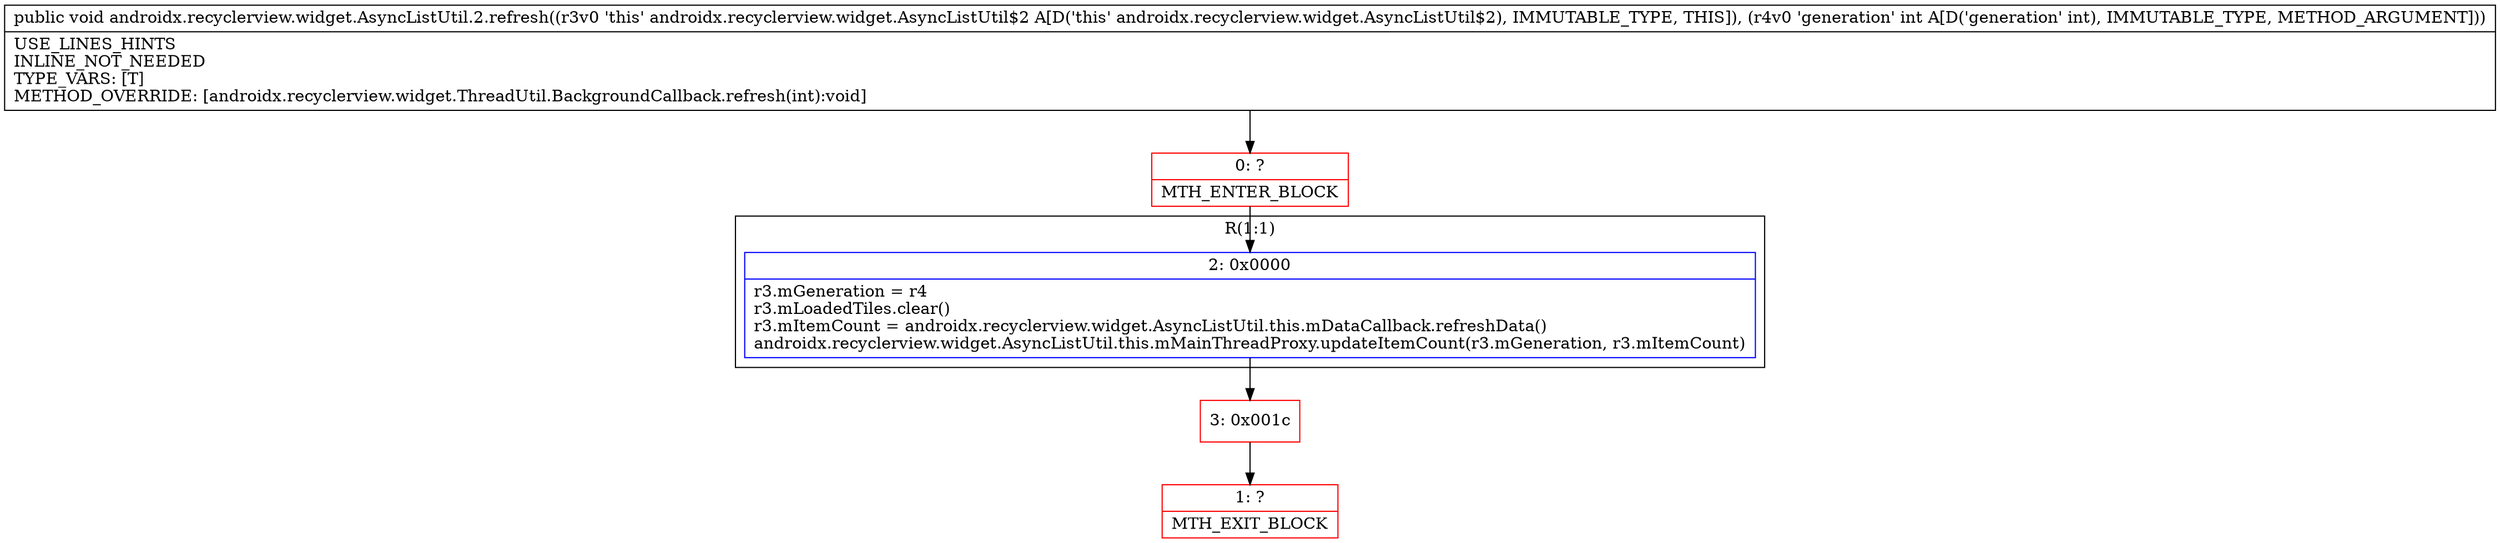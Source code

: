 digraph "CFG forandroidx.recyclerview.widget.AsyncListUtil.2.refresh(I)V" {
subgraph cluster_Region_1358024008 {
label = "R(1:1)";
node [shape=record,color=blue];
Node_2 [shape=record,label="{2\:\ 0x0000|r3.mGeneration = r4\lr3.mLoadedTiles.clear()\lr3.mItemCount = androidx.recyclerview.widget.AsyncListUtil.this.mDataCallback.refreshData()\landroidx.recyclerview.widget.AsyncListUtil.this.mMainThreadProxy.updateItemCount(r3.mGeneration, r3.mItemCount)\l}"];
}
Node_0 [shape=record,color=red,label="{0\:\ ?|MTH_ENTER_BLOCK\l}"];
Node_3 [shape=record,color=red,label="{3\:\ 0x001c}"];
Node_1 [shape=record,color=red,label="{1\:\ ?|MTH_EXIT_BLOCK\l}"];
MethodNode[shape=record,label="{public void androidx.recyclerview.widget.AsyncListUtil.2.refresh((r3v0 'this' androidx.recyclerview.widget.AsyncListUtil$2 A[D('this' androidx.recyclerview.widget.AsyncListUtil$2), IMMUTABLE_TYPE, THIS]), (r4v0 'generation' int A[D('generation' int), IMMUTABLE_TYPE, METHOD_ARGUMENT]))  | USE_LINES_HINTS\lINLINE_NOT_NEEDED\lTYPE_VARS: [T]\lMETHOD_OVERRIDE: [androidx.recyclerview.widget.ThreadUtil.BackgroundCallback.refresh(int):void]\l}"];
MethodNode -> Node_0;Node_2 -> Node_3;
Node_0 -> Node_2;
Node_3 -> Node_1;
}

